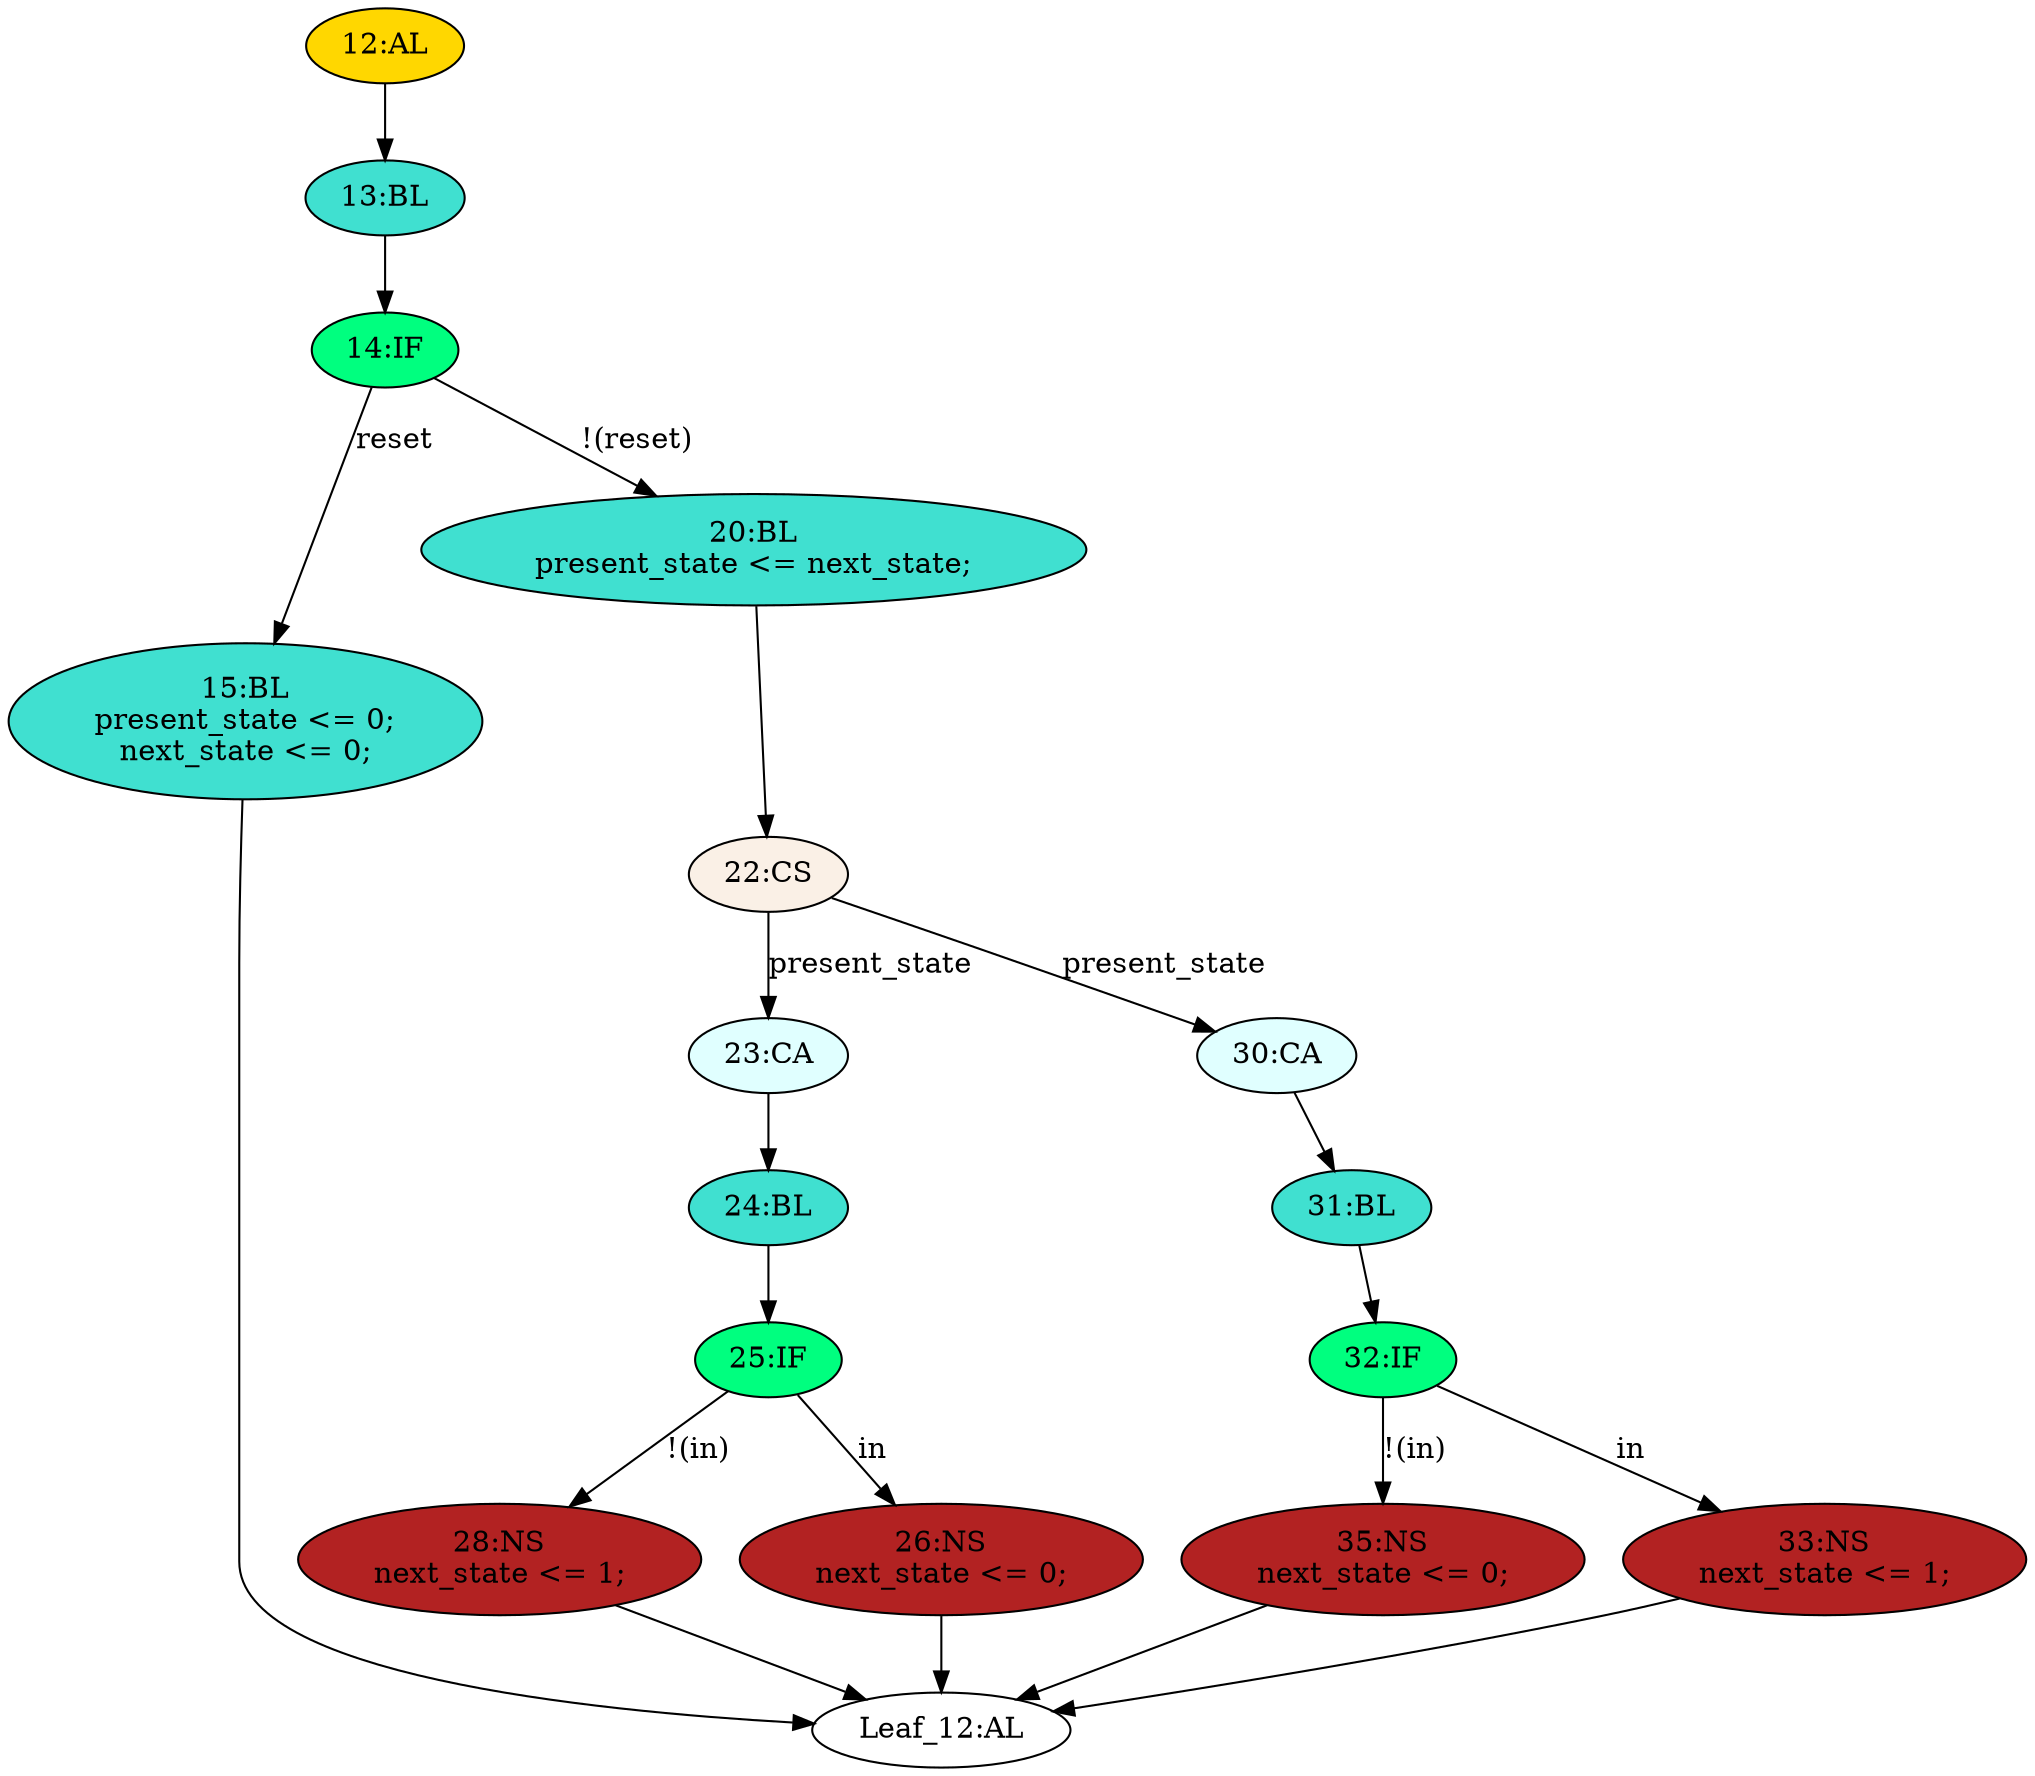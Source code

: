 strict digraph "" {
	node [label="\N"];
	"23:CA"	[ast="<pyverilog.vparser.ast.Case object at 0x7f657cfa8810>",
		fillcolor=lightcyan,
		label="23:CA",
		statements="[]",
		style=filled,
		typ=Case];
	"24:BL"	[ast="<pyverilog.vparser.ast.Block object at 0x7f657cfa8890>",
		fillcolor=turquoise,
		label="24:BL",
		statements="[]",
		style=filled,
		typ=Block];
	"23:CA" -> "24:BL"	[cond="[]",
		lineno=None];
	"25:IF"	[ast="<pyverilog.vparser.ast.IfStatement object at 0x7f657cfa88d0>",
		fillcolor=springgreen,
		label="25:IF",
		statements="[]",
		style=filled,
		typ=IfStatement];
	"24:BL" -> "25:IF"	[cond="[]",
		lineno=None];
	"30:CA"	[ast="<pyverilog.vparser.ast.Case object at 0x7f657cfa8190>",
		fillcolor=lightcyan,
		label="30:CA",
		statements="[]",
		style=filled,
		typ=Case];
	"31:BL"	[ast="<pyverilog.vparser.ast.Block object at 0x7f657cfa8210>",
		fillcolor=turquoise,
		label="31:BL",
		statements="[]",
		style=filled,
		typ=Block];
	"30:CA" -> "31:BL"	[cond="[]",
		lineno=None];
	"32:IF"	[ast="<pyverilog.vparser.ast.IfStatement object at 0x7f657d6fcf10>",
		fillcolor=springgreen,
		label="32:IF",
		statements="[]",
		style=filled,
		typ=IfStatement];
	"31:BL" -> "32:IF"	[cond="[]",
		lineno=None];
	"15:BL"	[ast="<pyverilog.vparser.ast.Block object at 0x7f657cfa8510>",
		fillcolor=turquoise,
		label="15:BL
present_state <= 0;
next_state <= 0;",
		statements="[<pyverilog.vparser.ast.NonblockingSubstitution object at 0x7f657cfa8250>, <pyverilog.vparser.ast.NonblockingSubstitution object \
at 0x7f657cfa83d0>]",
		style=filled,
		typ=Block];
	"Leaf_12:AL"	[def_var="['present_state', 'next_state']",
		label="Leaf_12:AL"];
	"15:BL" -> "Leaf_12:AL"	[cond="[]",
		lineno=None];
	"35:NS"	[ast="<pyverilog.vparser.ast.NonblockingSubstitution object at 0x7f657d6fcf90>",
		fillcolor=firebrick,
		label="35:NS
next_state <= 0;",
		statements="[<pyverilog.vparser.ast.NonblockingSubstitution object at 0x7f657d6fcf90>]",
		style=filled,
		typ=NonblockingSubstitution];
	"35:NS" -> "Leaf_12:AL"	[cond="[]",
		lineno=None];
	"32:IF" -> "35:NS"	[cond="['in']",
		label="!(in)",
		lineno=32];
	"33:NS"	[ast="<pyverilog.vparser.ast.NonblockingSubstitution object at 0x7f657d6fcc90>",
		fillcolor=firebrick,
		label="33:NS
next_state <= 1;",
		statements="[<pyverilog.vparser.ast.NonblockingSubstitution object at 0x7f657d6fcc90>]",
		style=filled,
		typ=NonblockingSubstitution];
	"32:IF" -> "33:NS"	[cond="['in']",
		label=in,
		lineno=32];
	"28:NS"	[ast="<pyverilog.vparser.ast.NonblockingSubstitution object at 0x7f657cfa8910>",
		fillcolor=firebrick,
		label="28:NS
next_state <= 1;",
		statements="[<pyverilog.vparser.ast.NonblockingSubstitution object at 0x7f657cfa8910>]",
		style=filled,
		typ=NonblockingSubstitution];
	"28:NS" -> "Leaf_12:AL"	[cond="[]",
		lineno=None];
	"13:BL"	[ast="<pyverilog.vparser.ast.Block object at 0x7f657cfa8c50>",
		fillcolor=turquoise,
		label="13:BL",
		statements="[]",
		style=filled,
		typ=Block];
	"14:IF"	[ast="<pyverilog.vparser.ast.IfStatement object at 0x7f657cfa8c90>",
		fillcolor=springgreen,
		label="14:IF",
		statements="[]",
		style=filled,
		typ=IfStatement];
	"13:BL" -> "14:IF"	[cond="[]",
		lineno=None];
	"14:IF" -> "15:BL"	[cond="['reset']",
		label=reset,
		lineno=14];
	"20:BL"	[ast="<pyverilog.vparser.ast.Block object at 0x7f657cfa86d0>",
		fillcolor=turquoise,
		label="20:BL
present_state <= next_state;",
		statements="[<pyverilog.vparser.ast.NonblockingSubstitution object at 0x7f657cfa8550>]",
		style=filled,
		typ=Block];
	"14:IF" -> "20:BL"	[cond="['reset']",
		label="!(reset)",
		lineno=14];
	"33:NS" -> "Leaf_12:AL"	[cond="[]",
		lineno=None];
	"25:IF" -> "28:NS"	[cond="['in']",
		label="!(in)",
		lineno=25];
	"26:NS"	[ast="<pyverilog.vparser.ast.NonblockingSubstitution object at 0x7f657cfa8a90>",
		fillcolor=firebrick,
		label="26:NS
next_state <= 0;",
		statements="[<pyverilog.vparser.ast.NonblockingSubstitution object at 0x7f657cfa8a90>]",
		style=filled,
		typ=NonblockingSubstitution];
	"25:IF" -> "26:NS"	[cond="['in']",
		label=in,
		lineno=25];
	"22:CS"	[ast="<pyverilog.vparser.ast.CaseStatement object at 0x7f657cfa8710>",
		fillcolor=linen,
		label="22:CS",
		statements="[]",
		style=filled,
		typ=CaseStatement];
	"22:CS" -> "23:CA"	[cond="['present_state']",
		label=present_state,
		lineno=22];
	"22:CS" -> "30:CA"	[cond="['present_state']",
		label=present_state,
		lineno=22];
	"26:NS" -> "Leaf_12:AL"	[cond="[]",
		lineno=None];
	"12:AL"	[ast="<pyverilog.vparser.ast.Always object at 0x7f657cfa8d90>",
		clk_sens=True,
		fillcolor=gold,
		label="12:AL",
		sens="['clk', 'reset']",
		statements="[]",
		style=filled,
		typ=Always,
		use_var="['reset', 'in', 'present_state', 'next_state']"];
	"12:AL" -> "13:BL"	[cond="[]",
		lineno=None];
	"20:BL" -> "22:CS"	[cond="[]",
		lineno=None];
}

